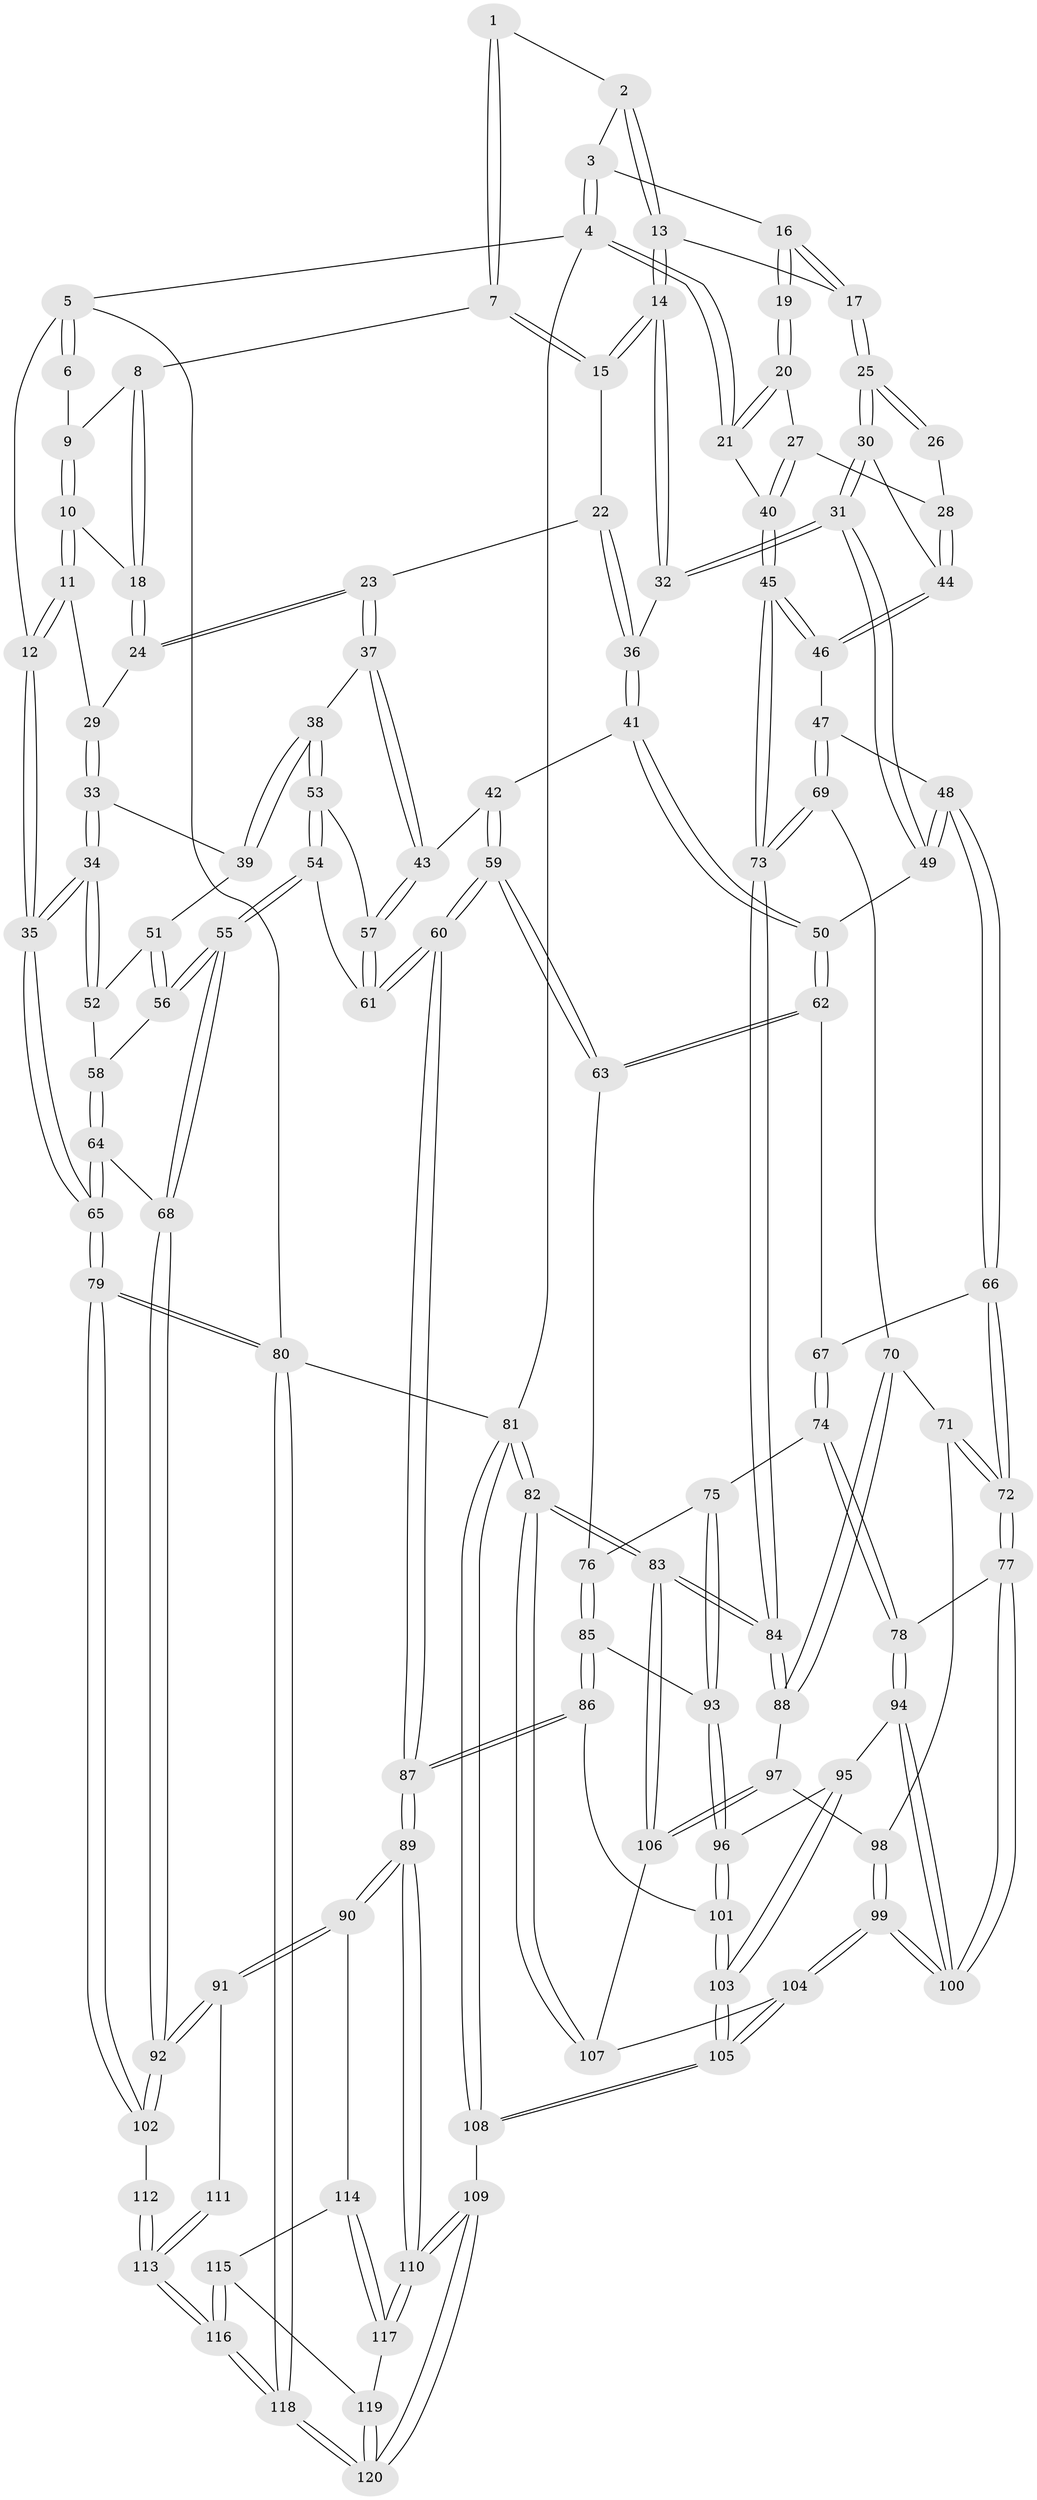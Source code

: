 // coarse degree distribution, {4: 0.3918918918918919, 6: 0.13513513513513514, 7: 0.013513513513513514, 3: 0.12162162162162163, 5: 0.32432432432432434, 2: 0.013513513513513514}
// Generated by graph-tools (version 1.1) at 2025/42/03/06/25 10:42:27]
// undirected, 120 vertices, 297 edges
graph export_dot {
graph [start="1"]
  node [color=gray90,style=filled];
  1 [pos="+0.6171501484280267+0"];
  2 [pos="+0.6439624545343043+0"];
  3 [pos="+0.7271497715595318+0"];
  4 [pos="+1+0"];
  5 [pos="+0+0"];
  6 [pos="+0.3497999911489426+0"];
  7 [pos="+0.4605111313600312+0.1552602006871793"];
  8 [pos="+0.4034540709686626+0.08030852456926457"];
  9 [pos="+0.3507598122164187+0"];
  10 [pos="+0.24919372585678645+0.15595777897948215"];
  11 [pos="+0.10828455278190224+0.13701657297109968"];
  12 [pos="+0+0"];
  13 [pos="+0.6474767491298273+0"];
  14 [pos="+0.5815923849604848+0.205757588851733"];
  15 [pos="+0.46907272654236515+0.1777860656619594"];
  16 [pos="+0.8487404952227344+0.10326887396441915"];
  17 [pos="+0.7745979517929833+0.18022598023548578"];
  18 [pos="+0.27307632009494076+0.17718656283324746"];
  19 [pos="+1+0.10242239339308043"];
  20 [pos="+1+0.07285248591863061"];
  21 [pos="+1+0"];
  22 [pos="+0.39300724984460644+0.23789425867669514"];
  23 [pos="+0.31435231008066744+0.24310292059272792"];
  24 [pos="+0.3085534350273087+0.23544788751598114"];
  25 [pos="+0.7556016790814768+0.2522509920876318"];
  26 [pos="+0.959833782249441+0.16512774835086866"];
  27 [pos="+0.9264780258219232+0.29092025007267036"];
  28 [pos="+0.8890689439745039+0.2932170746432948"];
  29 [pos="+0.14683494108269055+0.26219889363012805"];
  30 [pos="+0.748698889044229+0.26763318429777605"];
  31 [pos="+0.6766465234828128+0.311411271375895"];
  32 [pos="+0.6336796212940633+0.27077424717538867"];
  33 [pos="+0.1536176488865904+0.3175087281810834"];
  34 [pos="+0+0.34644889026662457"];
  35 [pos="+0+0.34508238593480484"];
  36 [pos="+0.43071126788739017+0.3232001360664678"];
  37 [pos="+0.25604869727217133+0.381480938323465"];
  38 [pos="+0.23726522098562844+0.3863207298239972"];
  39 [pos="+0.21472701591657423+0.38268986514145203"];
  40 [pos="+1+0.36888120635961363"];
  41 [pos="+0.43291538315898725+0.4256391701016176"];
  42 [pos="+0.4318788217792598+0.42667202745133304"];
  43 [pos="+0.3392699216301171+0.43105485419052875"];
  44 [pos="+0.8689418296767614+0.30224780795752376"];
  45 [pos="+1+0.3880958219144544"];
  46 [pos="+0.9440457334261211+0.4422727344835163"];
  47 [pos="+0.8933924160222448+0.49075638869890936"];
  48 [pos="+0.8787116304548441+0.49119146455921725"];
  49 [pos="+0.6682188062031326+0.3625724413026709"];
  50 [pos="+0.6647209034661445+0.3681963853448972"];
  51 [pos="+0.1279871610759828+0.4336305593398478"];
  52 [pos="+0.007217205777015209+0.42082158663074337"];
  53 [pos="+0.21016387698579103+0.5702505402084109"];
  54 [pos="+0.1933665162432221+0.6067291680744722"];
  55 [pos="+0.16948839126929754+0.6217021054001154"];
  56 [pos="+0.1255980044693965+0.5176568696521422"];
  57 [pos="+0.329073334717063+0.5039844493779713"];
  58 [pos="+0.06607310626072359+0.5105695623104031"];
  59 [pos="+0.4760485433136284+0.579254465440205"];
  60 [pos="+0.4109929178921352+0.6507918225909994"];
  61 [pos="+0.36319888696907393+0.6195975606803379"];
  62 [pos="+0.6527578289972+0.4779951920800725"];
  63 [pos="+0.5809450660337838+0.5709541721148135"];
  64 [pos="+0.03608734401755308+0.5825394775957041"];
  65 [pos="+0+0.5552164896704602"];
  66 [pos="+0.8059915192894355+0.5621411871365315"];
  67 [pos="+0.6609058911861393+0.48659995333436395"];
  68 [pos="+0.15890063111919103+0.6369374520169533"];
  69 [pos="+0.9206263554246534+0.558350933605282"];
  70 [pos="+0.9343496905393011+0.6287382271298898"];
  71 [pos="+0.8094099005407226+0.6601667408108852"];
  72 [pos="+0.7846330534848939+0.6521536197682856"];
  73 [pos="+1+0.5313806628733467"];
  74 [pos="+0.7502174223640052+0.6543758561360556"];
  75 [pos="+0.6404586622158535+0.6628036220968251"];
  76 [pos="+0.5862587184243673+0.5829069821701441"];
  77 [pos="+0.7729900879671108+0.6561662926113154"];
  78 [pos="+0.7583878077965714+0.6576521396386501"];
  79 [pos="+0+0.7831058434489762"];
  80 [pos="+0+1"];
  81 [pos="+1+1"];
  82 [pos="+1+1"];
  83 [pos="+1+0.8953250276550491"];
  84 [pos="+1+0.7110975331781233"];
  85 [pos="+0.5425063883379795+0.706657178488913"];
  86 [pos="+0.4772801615736073+0.7536800389826301"];
  87 [pos="+0.4149883199715177+0.7423236330975147"];
  88 [pos="+1+0.6858188544592371"];
  89 [pos="+0.35625786951760524+0.813539286477756"];
  90 [pos="+0.23779208377702477+0.8054935219744808"];
  91 [pos="+0.19437301243857652+0.7777967482051388"];
  92 [pos="+0.14972799662182495+0.7150892320051294"];
  93 [pos="+0.6320340411661965+0.6883438894151621"];
  94 [pos="+0.7101924912794071+0.7717477816800594"];
  95 [pos="+0.7078509578264474+0.7728366126557827"];
  96 [pos="+0.6352141407933757+0.735682654272183"];
  97 [pos="+0.8948739591332981+0.7754157326050091"];
  98 [pos="+0.8191287864745653+0.6764057897351287"];
  99 [pos="+0.8111471685142218+0.8149673792535325"];
  100 [pos="+0.7957229814817783+0.8021380711035394"];
  101 [pos="+0.5680947374421785+0.8049330864634668"];
  102 [pos="+0+0.7743379537074053"];
  103 [pos="+0.6371983238405688+0.9539273886814342"];
  104 [pos="+0.8507555814505661+0.8555458388046272"];
  105 [pos="+0.6588292971540913+1"];
  106 [pos="+0.8674601368949516+0.8440703183786765"];
  107 [pos="+0.8562813997499927+0.8532672021960495"];
  108 [pos="+0.6463180511805169+1"];
  109 [pos="+0.4886523347765133+1"];
  110 [pos="+0.4376402808936904+1"];
  111 [pos="+0.14483188727657542+0.8268667162917082"];
  112 [pos="+0.04743443283425328+0.8536483875216979"];
  113 [pos="+0.08692785635850227+0.9183037666906259"];
  114 [pos="+0.21808392740260898+0.8724680814654229"];
  115 [pos="+0.15508867680673535+0.9374930570060673"];
  116 [pos="+0.0730590266707856+0.9997687105981629"];
  117 [pos="+0.22802521436853523+0.9396319943221385"];
  118 [pos="+0+1"];
  119 [pos="+0.2165497487111053+0.9713156613227197"];
  120 [pos="+0.15121363370176755+1"];
  1 -- 2;
  1 -- 7;
  1 -- 7;
  2 -- 3;
  2 -- 13;
  2 -- 13;
  3 -- 4;
  3 -- 4;
  3 -- 16;
  4 -- 5;
  4 -- 21;
  4 -- 21;
  4 -- 81;
  5 -- 6;
  5 -- 6;
  5 -- 12;
  5 -- 80;
  6 -- 9;
  7 -- 8;
  7 -- 15;
  7 -- 15;
  8 -- 9;
  8 -- 18;
  8 -- 18;
  9 -- 10;
  9 -- 10;
  10 -- 11;
  10 -- 11;
  10 -- 18;
  11 -- 12;
  11 -- 12;
  11 -- 29;
  12 -- 35;
  12 -- 35;
  13 -- 14;
  13 -- 14;
  13 -- 17;
  14 -- 15;
  14 -- 15;
  14 -- 32;
  14 -- 32;
  15 -- 22;
  16 -- 17;
  16 -- 17;
  16 -- 19;
  16 -- 19;
  17 -- 25;
  17 -- 25;
  18 -- 24;
  18 -- 24;
  19 -- 20;
  19 -- 20;
  20 -- 21;
  20 -- 21;
  20 -- 27;
  21 -- 40;
  22 -- 23;
  22 -- 36;
  22 -- 36;
  23 -- 24;
  23 -- 24;
  23 -- 37;
  23 -- 37;
  24 -- 29;
  25 -- 26;
  25 -- 26;
  25 -- 30;
  25 -- 30;
  26 -- 28;
  27 -- 28;
  27 -- 40;
  27 -- 40;
  28 -- 44;
  28 -- 44;
  29 -- 33;
  29 -- 33;
  30 -- 31;
  30 -- 31;
  30 -- 44;
  31 -- 32;
  31 -- 32;
  31 -- 49;
  31 -- 49;
  32 -- 36;
  33 -- 34;
  33 -- 34;
  33 -- 39;
  34 -- 35;
  34 -- 35;
  34 -- 52;
  34 -- 52;
  35 -- 65;
  35 -- 65;
  36 -- 41;
  36 -- 41;
  37 -- 38;
  37 -- 43;
  37 -- 43;
  38 -- 39;
  38 -- 39;
  38 -- 53;
  38 -- 53;
  39 -- 51;
  40 -- 45;
  40 -- 45;
  41 -- 42;
  41 -- 50;
  41 -- 50;
  42 -- 43;
  42 -- 59;
  42 -- 59;
  43 -- 57;
  43 -- 57;
  44 -- 46;
  44 -- 46;
  45 -- 46;
  45 -- 46;
  45 -- 73;
  45 -- 73;
  46 -- 47;
  47 -- 48;
  47 -- 69;
  47 -- 69;
  48 -- 49;
  48 -- 49;
  48 -- 66;
  48 -- 66;
  49 -- 50;
  50 -- 62;
  50 -- 62;
  51 -- 52;
  51 -- 56;
  51 -- 56;
  52 -- 58;
  53 -- 54;
  53 -- 54;
  53 -- 57;
  54 -- 55;
  54 -- 55;
  54 -- 61;
  55 -- 56;
  55 -- 56;
  55 -- 68;
  55 -- 68;
  56 -- 58;
  57 -- 61;
  57 -- 61;
  58 -- 64;
  58 -- 64;
  59 -- 60;
  59 -- 60;
  59 -- 63;
  59 -- 63;
  60 -- 61;
  60 -- 61;
  60 -- 87;
  60 -- 87;
  62 -- 63;
  62 -- 63;
  62 -- 67;
  63 -- 76;
  64 -- 65;
  64 -- 65;
  64 -- 68;
  65 -- 79;
  65 -- 79;
  66 -- 67;
  66 -- 72;
  66 -- 72;
  67 -- 74;
  67 -- 74;
  68 -- 92;
  68 -- 92;
  69 -- 70;
  69 -- 73;
  69 -- 73;
  70 -- 71;
  70 -- 88;
  70 -- 88;
  71 -- 72;
  71 -- 72;
  71 -- 98;
  72 -- 77;
  72 -- 77;
  73 -- 84;
  73 -- 84;
  74 -- 75;
  74 -- 78;
  74 -- 78;
  75 -- 76;
  75 -- 93;
  75 -- 93;
  76 -- 85;
  76 -- 85;
  77 -- 78;
  77 -- 100;
  77 -- 100;
  78 -- 94;
  78 -- 94;
  79 -- 80;
  79 -- 80;
  79 -- 102;
  79 -- 102;
  80 -- 118;
  80 -- 118;
  80 -- 81;
  81 -- 82;
  81 -- 82;
  81 -- 108;
  81 -- 108;
  82 -- 83;
  82 -- 83;
  82 -- 107;
  82 -- 107;
  83 -- 84;
  83 -- 84;
  83 -- 106;
  83 -- 106;
  84 -- 88;
  84 -- 88;
  85 -- 86;
  85 -- 86;
  85 -- 93;
  86 -- 87;
  86 -- 87;
  86 -- 101;
  87 -- 89;
  87 -- 89;
  88 -- 97;
  89 -- 90;
  89 -- 90;
  89 -- 110;
  89 -- 110;
  90 -- 91;
  90 -- 91;
  90 -- 114;
  91 -- 92;
  91 -- 92;
  91 -- 111;
  92 -- 102;
  92 -- 102;
  93 -- 96;
  93 -- 96;
  94 -- 95;
  94 -- 100;
  94 -- 100;
  95 -- 96;
  95 -- 103;
  95 -- 103;
  96 -- 101;
  96 -- 101;
  97 -- 98;
  97 -- 106;
  97 -- 106;
  98 -- 99;
  98 -- 99;
  99 -- 100;
  99 -- 100;
  99 -- 104;
  99 -- 104;
  101 -- 103;
  101 -- 103;
  102 -- 112;
  103 -- 105;
  103 -- 105;
  104 -- 105;
  104 -- 105;
  104 -- 107;
  105 -- 108;
  105 -- 108;
  106 -- 107;
  108 -- 109;
  109 -- 110;
  109 -- 110;
  109 -- 120;
  109 -- 120;
  110 -- 117;
  110 -- 117;
  111 -- 113;
  111 -- 113;
  112 -- 113;
  112 -- 113;
  113 -- 116;
  113 -- 116;
  114 -- 115;
  114 -- 117;
  114 -- 117;
  115 -- 116;
  115 -- 116;
  115 -- 119;
  116 -- 118;
  116 -- 118;
  117 -- 119;
  118 -- 120;
  118 -- 120;
  119 -- 120;
  119 -- 120;
}
